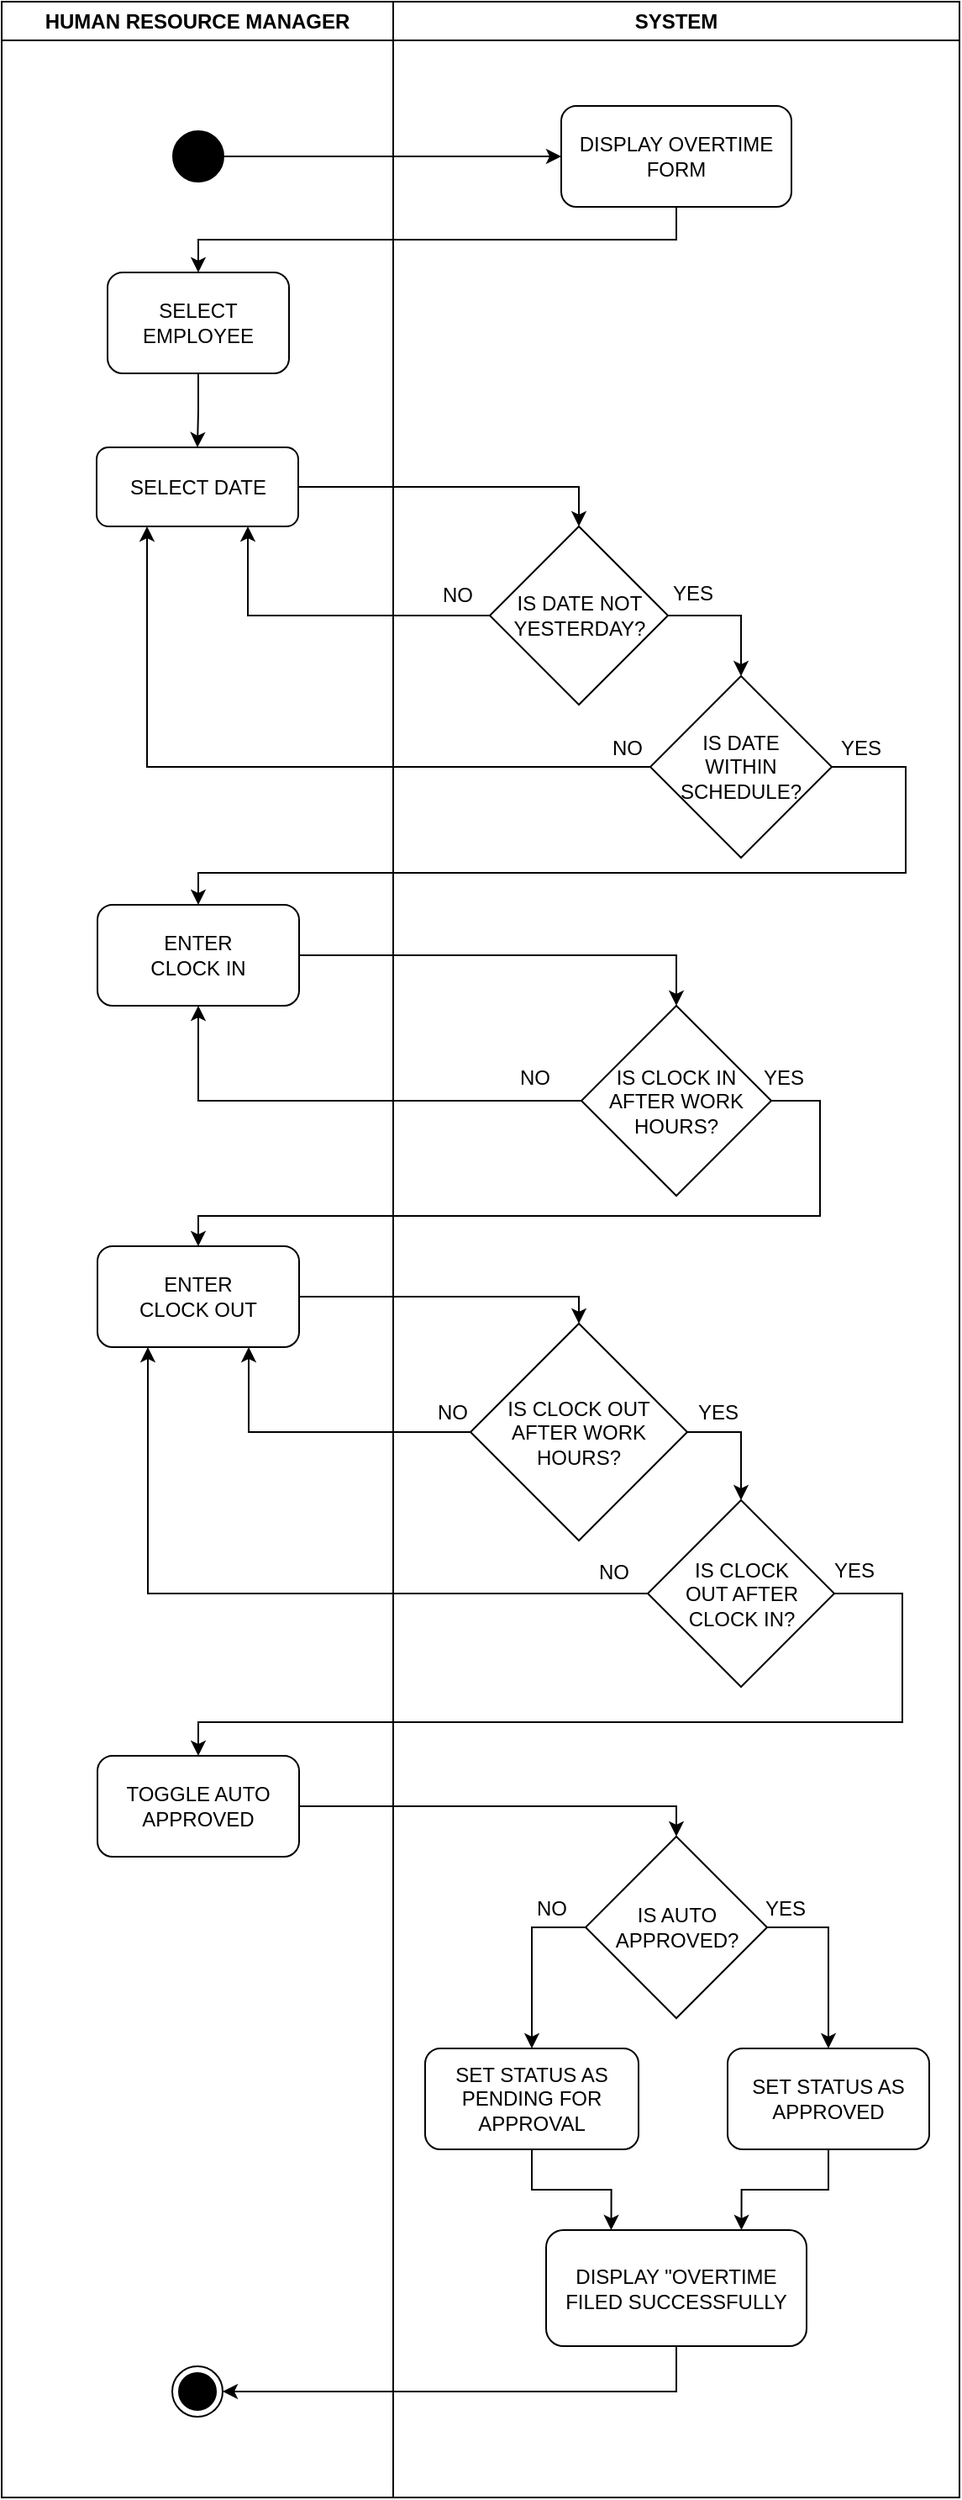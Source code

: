 <mxfile>
    <diagram id="v-o71w0is2K9Va1gQ3Vl" name="Page-1">
        <mxGraphModel dx="2928" dy="1900" grid="0" gridSize="10" guides="1" tooltips="1" connect="1" arrows="1" fold="1" page="0" pageScale="1" pageWidth="850" pageHeight="1100" math="0" shadow="0">
            <root>
                <mxCell id="0"/>
                <mxCell id="1" parent="0"/>
                <mxCell id="2" value="HUMAN RESOURCE MANAGER" style="swimlane;whiteSpace=wrap;html=1;" vertex="1" parent="1">
                    <mxGeometry x="476" y="28" width="233" height="1484" as="geometry"/>
                </mxCell>
                <mxCell id="4" value="" style="ellipse;fillColor=strokeColor;" vertex="1" parent="2">
                    <mxGeometry x="102" y="77" width="30" height="30" as="geometry"/>
                </mxCell>
                <mxCell id="5" value="" style="ellipse;html=1;shape=endState;fillColor=strokeColor;" vertex="1" parent="2">
                    <mxGeometry x="101.5" y="1406" width="30" height="30" as="geometry"/>
                </mxCell>
                <mxCell id="11" style="edgeStyle=orthogonalEdgeStyle;rounded=0;html=1;exitX=0.5;exitY=1;exitDx=0;exitDy=0;entryX=0.5;entryY=0;entryDx=0;entryDy=0;" edge="1" parent="2" source="8" target="10">
                    <mxGeometry relative="1" as="geometry"/>
                </mxCell>
                <mxCell id="8" value="SELECT EMPLOYEE" style="rounded=1;whiteSpace=wrap;html=1;" vertex="1" parent="2">
                    <mxGeometry x="63" y="161" width="108" height="60" as="geometry"/>
                </mxCell>
                <mxCell id="10" value="SELECT DATE" style="rounded=1;whiteSpace=wrap;html=1;" vertex="1" parent="2">
                    <mxGeometry x="56.5" y="265" width="120" height="47" as="geometry"/>
                </mxCell>
                <mxCell id="21" value="ENTER&lt;br&gt;CLOCK IN" style="rounded=1;whiteSpace=wrap;html=1;" vertex="1" parent="2">
                    <mxGeometry x="57" y="537" width="120" height="60" as="geometry"/>
                </mxCell>
                <mxCell id="29" value="ENTER&lt;br&gt;CLOCK OUT" style="rounded=1;whiteSpace=wrap;html=1;" vertex="1" parent="2">
                    <mxGeometry x="57" y="740" width="120" height="60" as="geometry"/>
                </mxCell>
                <mxCell id="43" value="TOGGLE AUTO APPROVED" style="rounded=1;whiteSpace=wrap;html=1;" vertex="1" parent="2">
                    <mxGeometry x="57" y="1043" width="120" height="60" as="geometry"/>
                </mxCell>
                <mxCell id="3" value="SYSTEM" style="swimlane;whiteSpace=wrap;html=1;" vertex="1" parent="1">
                    <mxGeometry x="709" y="28" width="337" height="1484" as="geometry"/>
                </mxCell>
                <mxCell id="6" value="DISPLAY OVERTIME FORM" style="rounded=1;whiteSpace=wrap;html=1;" vertex="1" parent="3">
                    <mxGeometry x="100" y="62" width="137" height="60" as="geometry"/>
                </mxCell>
                <mxCell id="16" style="edgeStyle=orthogonalEdgeStyle;rounded=0;html=1;exitX=1;exitY=0.5;exitDx=0;exitDy=0;entryX=0.5;entryY=0;entryDx=0;entryDy=0;" edge="1" parent="3" source="12" target="15">
                    <mxGeometry relative="1" as="geometry"/>
                </mxCell>
                <mxCell id="12" value="IS DATE NOT YESTERDAY?" style="rhombus;whiteSpace=wrap;html=1;" vertex="1" parent="3">
                    <mxGeometry x="57.5" y="312" width="106" height="106" as="geometry"/>
                </mxCell>
                <mxCell id="15" value="IS DATE&lt;br&gt;WITHIN SCHEDULE?" style="rhombus;whiteSpace=wrap;html=1;" vertex="1" parent="3">
                    <mxGeometry x="153" y="401" width="108" height="108" as="geometry"/>
                </mxCell>
                <mxCell id="24" value="IS CLOCK IN&lt;br&gt;AFTER WORK HOURS?" style="rhombus;whiteSpace=wrap;html=1;" vertex="1" parent="3">
                    <mxGeometry x="112" y="597" width="113" height="113" as="geometry"/>
                </mxCell>
                <mxCell id="31" value="YES" style="text;html=1;align=center;verticalAlign=middle;resizable=0;points=[];autosize=1;strokeColor=none;fillColor=none;" vertex="1" parent="3">
                    <mxGeometry x="210.75" y="627" width="42" height="26" as="geometry"/>
                </mxCell>
                <mxCell id="20" value="NO" style="text;html=1;align=center;verticalAlign=middle;resizable=0;points=[];autosize=1;strokeColor=none;fillColor=none;" vertex="1" parent="3">
                    <mxGeometry x="121" y="431" width="36" height="26" as="geometry"/>
                </mxCell>
                <mxCell id="23" value="YES" style="text;html=1;align=center;verticalAlign=middle;resizable=0;points=[];autosize=1;strokeColor=none;fillColor=none;" vertex="1" parent="3">
                    <mxGeometry x="257" y="431" width="42" height="26" as="geometry"/>
                </mxCell>
                <mxCell id="38" style="edgeStyle=orthogonalEdgeStyle;rounded=0;html=1;exitX=1;exitY=0.5;exitDx=0;exitDy=0;entryX=0.5;entryY=0;entryDx=0;entryDy=0;" edge="1" parent="3" source="33" target="37">
                    <mxGeometry relative="1" as="geometry"/>
                </mxCell>
                <mxCell id="33" value="IS CLOCK OUT&lt;br&gt;AFTER WORK HOURS?" style="rhombus;whiteSpace=wrap;html=1;" vertex="1" parent="3">
                    <mxGeometry x="46" y="786" width="129" height="129" as="geometry"/>
                </mxCell>
                <mxCell id="37" value="IS CLOCK&lt;br&gt;OUT AFTER CLOCK IN?" style="rhombus;whiteSpace=wrap;html=1;" vertex="1" parent="3">
                    <mxGeometry x="151.5" y="891" width="111" height="111" as="geometry"/>
                </mxCell>
                <mxCell id="39" value="YES" style="text;html=1;align=center;verticalAlign=middle;resizable=0;points=[];autosize=1;strokeColor=none;fillColor=none;" vertex="1" parent="3">
                    <mxGeometry x="172.25" y="826" width="42" height="26" as="geometry"/>
                </mxCell>
                <mxCell id="45" value="YES" style="text;html=1;align=center;verticalAlign=middle;resizable=0;points=[];autosize=1;strokeColor=none;fillColor=none;" vertex="1" parent="3">
                    <mxGeometry x="252.75" y="920" width="42" height="26" as="geometry"/>
                </mxCell>
                <mxCell id="49" style="edgeStyle=orthogonalEdgeStyle;rounded=0;html=1;exitX=0;exitY=0.5;exitDx=0;exitDy=0;entryX=0.5;entryY=0;entryDx=0;entryDy=0;" edge="1" parent="3" source="46" target="48">
                    <mxGeometry relative="1" as="geometry"/>
                </mxCell>
                <mxCell id="51" style="edgeStyle=orthogonalEdgeStyle;rounded=0;html=1;exitX=1;exitY=0.5;exitDx=0;exitDy=0;entryX=0.5;entryY=0;entryDx=0;entryDy=0;" edge="1" parent="3" source="46" target="50">
                    <mxGeometry relative="1" as="geometry"/>
                </mxCell>
                <mxCell id="46" value="IS AUTO APPROVED?" style="rhombus;whiteSpace=wrap;html=1;" vertex="1" parent="3">
                    <mxGeometry x="114.5" y="1091" width="108" height="108" as="geometry"/>
                </mxCell>
                <mxCell id="55" style="edgeStyle=orthogonalEdgeStyle;rounded=0;html=1;exitX=0.5;exitY=1;exitDx=0;exitDy=0;entryX=0.25;entryY=0;entryDx=0;entryDy=0;" edge="1" parent="3" source="48" target="54">
                    <mxGeometry relative="1" as="geometry"/>
                </mxCell>
                <mxCell id="48" value="SET STATUS AS PENDING FOR APPROVAL" style="rounded=1;whiteSpace=wrap;html=1;" vertex="1" parent="3">
                    <mxGeometry x="19" y="1217" width="127" height="60" as="geometry"/>
                </mxCell>
                <mxCell id="56" style="edgeStyle=orthogonalEdgeStyle;rounded=0;html=1;exitX=0.5;exitY=1;exitDx=0;exitDy=0;entryX=0.75;entryY=0;entryDx=0;entryDy=0;" edge="1" parent="3" source="50" target="54">
                    <mxGeometry relative="1" as="geometry"/>
                </mxCell>
                <mxCell id="50" value="SET STATUS AS APPROVED" style="rounded=1;whiteSpace=wrap;html=1;" vertex="1" parent="3">
                    <mxGeometry x="199" y="1217" width="120" height="60" as="geometry"/>
                </mxCell>
                <mxCell id="53" value="YES" style="text;html=1;align=center;verticalAlign=middle;resizable=0;points=[];autosize=1;strokeColor=none;fillColor=none;" vertex="1" parent="3">
                    <mxGeometry x="211.75" y="1121" width="42" height="26" as="geometry"/>
                </mxCell>
                <mxCell id="54" value="DISPLAY &quot;OVERTIME FILED SUCCESSFULLY" style="rounded=1;whiteSpace=wrap;html=1;" vertex="1" parent="3">
                    <mxGeometry x="91" y="1325" width="155" height="69" as="geometry"/>
                </mxCell>
                <mxCell id="52" value="NO" style="text;html=1;align=center;verticalAlign=middle;resizable=0;points=[];autosize=1;strokeColor=none;fillColor=none;" vertex="1" parent="3">
                    <mxGeometry x="76" y="1121" width="36" height="26" as="geometry"/>
                </mxCell>
                <mxCell id="7" style="edgeStyle=orthogonalEdgeStyle;html=1;exitX=1;exitY=0.5;exitDx=0;exitDy=0;entryX=0;entryY=0.5;entryDx=0;entryDy=0;rounded=0;" edge="1" parent="1" source="4" target="6">
                    <mxGeometry relative="1" as="geometry"/>
                </mxCell>
                <mxCell id="9" style="edgeStyle=orthogonalEdgeStyle;rounded=0;html=1;exitX=0.5;exitY=1;exitDx=0;exitDy=0;entryX=0.5;entryY=0;entryDx=0;entryDy=0;" edge="1" parent="1" source="6" target="8">
                    <mxGeometry relative="1" as="geometry"/>
                </mxCell>
                <mxCell id="13" style="edgeStyle=orthogonalEdgeStyle;rounded=0;html=1;exitX=1;exitY=0.5;exitDx=0;exitDy=0;entryX=0.5;entryY=0;entryDx=0;entryDy=0;" edge="1" parent="1" source="10" target="12">
                    <mxGeometry relative="1" as="geometry"/>
                </mxCell>
                <mxCell id="14" style="edgeStyle=orthogonalEdgeStyle;rounded=0;html=1;exitX=0;exitY=0.5;exitDx=0;exitDy=0;entryX=0.75;entryY=1;entryDx=0;entryDy=0;" edge="1" parent="1" source="12" target="10">
                    <mxGeometry relative="1" as="geometry"/>
                </mxCell>
                <mxCell id="17" value="NO" style="text;html=1;align=center;verticalAlign=middle;resizable=0;points=[];autosize=1;strokeColor=none;fillColor=none;" vertex="1" parent="1">
                    <mxGeometry x="729" y="368" width="36" height="26" as="geometry"/>
                </mxCell>
                <mxCell id="18" value="YES" style="text;html=1;align=center;verticalAlign=middle;resizable=0;points=[];autosize=1;strokeColor=none;fillColor=none;" vertex="1" parent="1">
                    <mxGeometry x="866" y="367" width="42" height="26" as="geometry"/>
                </mxCell>
                <mxCell id="19" style="edgeStyle=orthogonalEdgeStyle;rounded=0;html=1;exitX=0;exitY=0.5;exitDx=0;exitDy=0;entryX=0.25;entryY=1;entryDx=0;entryDy=0;" edge="1" parent="1" source="15" target="10">
                    <mxGeometry relative="1" as="geometry"/>
                </mxCell>
                <mxCell id="22" style="edgeStyle=orthogonalEdgeStyle;rounded=0;html=1;exitX=1;exitY=0.5;exitDx=0;exitDy=0;entryX=0.5;entryY=0;entryDx=0;entryDy=0;" edge="1" parent="1" source="15" target="21">
                    <mxGeometry relative="1" as="geometry">
                        <Array as="points">
                            <mxPoint x="1014" y="483"/>
                            <mxPoint x="1014" y="546"/>
                            <mxPoint x="593" y="546"/>
                        </Array>
                    </mxGeometry>
                </mxCell>
                <mxCell id="25" style="edgeStyle=orthogonalEdgeStyle;rounded=0;html=1;exitX=1;exitY=0.5;exitDx=0;exitDy=0;entryX=0.5;entryY=0;entryDx=0;entryDy=0;" edge="1" parent="1" source="21" target="24">
                    <mxGeometry relative="1" as="geometry"/>
                </mxCell>
                <mxCell id="26" style="edgeStyle=orthogonalEdgeStyle;rounded=0;html=1;exitX=0;exitY=0.5;exitDx=0;exitDy=0;entryX=0.5;entryY=1;entryDx=0;entryDy=0;" edge="1" parent="1" source="24" target="21">
                    <mxGeometry relative="1" as="geometry"/>
                </mxCell>
                <mxCell id="28" value="NO" style="text;html=1;align=center;verticalAlign=middle;resizable=0;points=[];autosize=1;strokeColor=none;fillColor=none;" vertex="1" parent="1">
                    <mxGeometry x="775.25" y="655" width="36" height="26" as="geometry"/>
                </mxCell>
                <mxCell id="30" style="edgeStyle=orthogonalEdgeStyle;rounded=0;html=1;exitX=1;exitY=0.5;exitDx=0;exitDy=0;entryX=0.5;entryY=0;entryDx=0;entryDy=0;" edge="1" parent="1" source="24" target="29">
                    <mxGeometry relative="1" as="geometry">
                        <Array as="points">
                            <mxPoint x="963" y="682"/>
                            <mxPoint x="963" y="750"/>
                            <mxPoint x="593" y="750"/>
                        </Array>
                    </mxGeometry>
                </mxCell>
                <mxCell id="34" style="edgeStyle=orthogonalEdgeStyle;rounded=0;html=1;exitX=1;exitY=0.5;exitDx=0;exitDy=0;entryX=0.5;entryY=0;entryDx=0;entryDy=0;" edge="1" parent="1" source="29" target="33">
                    <mxGeometry relative="1" as="geometry"/>
                </mxCell>
                <mxCell id="35" style="edgeStyle=orthogonalEdgeStyle;rounded=0;html=1;exitX=0;exitY=0.5;exitDx=0;exitDy=0;entryX=0.75;entryY=1;entryDx=0;entryDy=0;" edge="1" parent="1" source="33" target="29">
                    <mxGeometry relative="1" as="geometry"/>
                </mxCell>
                <mxCell id="36" value="NO" style="text;html=1;align=center;verticalAlign=middle;resizable=0;points=[];autosize=1;strokeColor=none;fillColor=none;" vertex="1" parent="1">
                    <mxGeometry x="726" y="854" width="36" height="26" as="geometry"/>
                </mxCell>
                <mxCell id="40" style="edgeStyle=orthogonalEdgeStyle;rounded=0;html=1;exitX=0;exitY=0.5;exitDx=0;exitDy=0;entryX=0.25;entryY=1;entryDx=0;entryDy=0;" edge="1" parent="1" source="37" target="29">
                    <mxGeometry relative="1" as="geometry"/>
                </mxCell>
                <mxCell id="41" value="NO" style="text;html=1;align=center;verticalAlign=middle;resizable=0;points=[];autosize=1;strokeColor=none;fillColor=none;" vertex="1" parent="1">
                    <mxGeometry x="822" y="949" width="36" height="26" as="geometry"/>
                </mxCell>
                <mxCell id="44" style="edgeStyle=orthogonalEdgeStyle;rounded=0;html=1;exitX=1;exitY=0.5;exitDx=0;exitDy=0;entryX=0.5;entryY=0;entryDx=0;entryDy=0;" edge="1" parent="1" source="37" target="43">
                    <mxGeometry relative="1" as="geometry">
                        <Array as="points">
                            <mxPoint x="1012" y="975"/>
                            <mxPoint x="1012" y="1051"/>
                            <mxPoint x="593" y="1051"/>
                        </Array>
                    </mxGeometry>
                </mxCell>
                <mxCell id="47" style="edgeStyle=orthogonalEdgeStyle;rounded=0;html=1;exitX=1;exitY=0.5;exitDx=0;exitDy=0;entryX=0.5;entryY=0;entryDx=0;entryDy=0;" edge="1" parent="1" source="43" target="46">
                    <mxGeometry relative="1" as="geometry"/>
                </mxCell>
                <mxCell id="57" style="edgeStyle=orthogonalEdgeStyle;rounded=0;html=1;exitX=0.5;exitY=1;exitDx=0;exitDy=0;entryX=1;entryY=0.5;entryDx=0;entryDy=0;" edge="1" parent="1" source="54" target="5">
                    <mxGeometry relative="1" as="geometry"/>
                </mxCell>
            </root>
        </mxGraphModel>
    </diagram>
</mxfile>